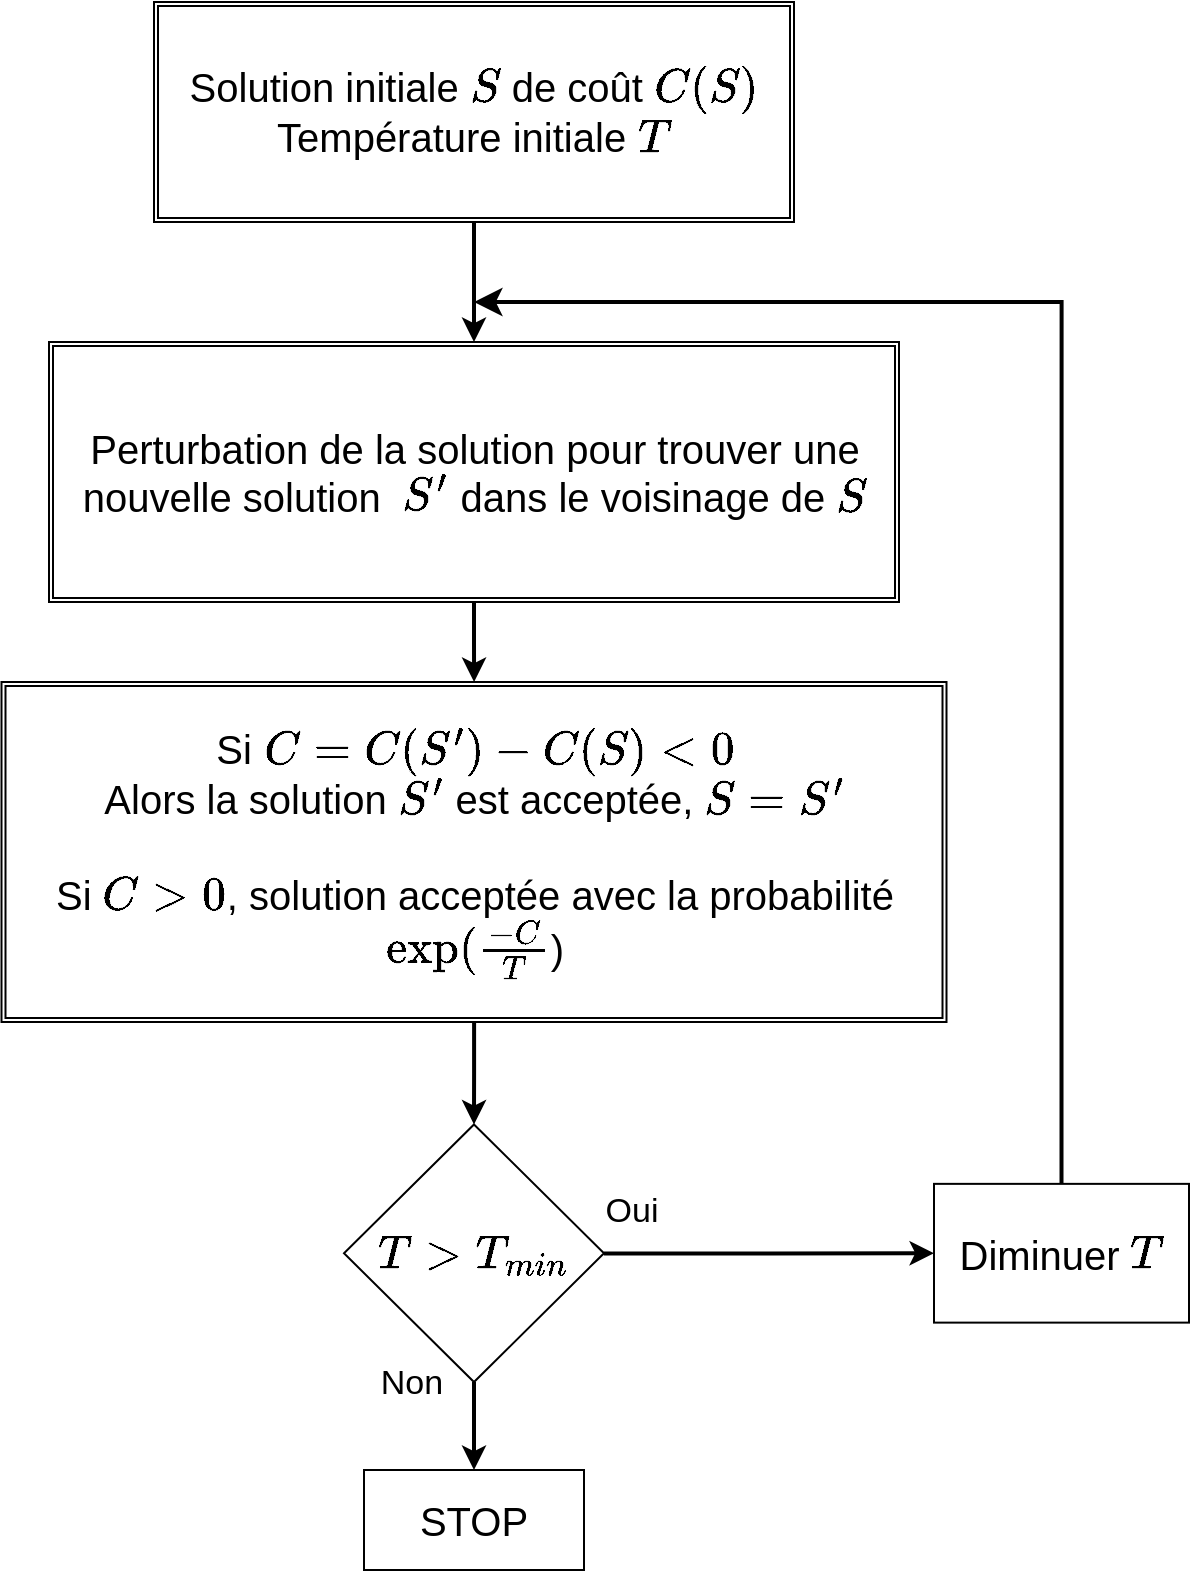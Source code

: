 <mxfile version="23.1.1" type="device">
  <diagram name="Page-1" id="Kgsb3ZlwibSx5bl5WLq5">
    <mxGraphModel dx="1500" dy="876" grid="1" gridSize="10" guides="1" tooltips="1" connect="1" arrows="1" fold="1" page="1" pageScale="1" pageWidth="827" pageHeight="1169" math="1" shadow="0">
      <root>
        <mxCell id="0" />
        <mxCell id="1" parent="0" />
        <mxCell id="sdI-7a46IitbAM1OTfmX-14" value="" style="edgeStyle=orthogonalEdgeStyle;rounded=0;orthogonalLoop=1;jettySize=auto;html=1;strokeWidth=2;" edge="1" parent="1" source="sdI-7a46IitbAM1OTfmX-5" target="sdI-7a46IitbAM1OTfmX-13">
          <mxGeometry relative="1" as="geometry" />
        </mxCell>
        <mxCell id="sdI-7a46IitbAM1OTfmX-5" value="&lt;font style=&quot;font-size: 20px;&quot;&gt;Solution initiale \(S\) de coût \(C(S)\)&lt;br&gt;Température initiale \(T\)&lt;/font&gt;" style="shape=ext;double=1;rounded=0;whiteSpace=wrap;html=1;fillColor=none;" vertex="1" parent="1">
          <mxGeometry x="170" y="100" width="320" height="110" as="geometry" />
        </mxCell>
        <mxCell id="sdI-7a46IitbAM1OTfmX-16" value="" style="edgeStyle=orthogonalEdgeStyle;rounded=0;orthogonalLoop=1;jettySize=auto;html=1;strokeWidth=2;" edge="1" parent="1" source="sdI-7a46IitbAM1OTfmX-13" target="sdI-7a46IitbAM1OTfmX-15">
          <mxGeometry relative="1" as="geometry" />
        </mxCell>
        <mxCell id="sdI-7a46IitbAM1OTfmX-13" value="&lt;font style=&quot;font-size: 20px;&quot;&gt;Perturbation de la solution pour trouver une nouvelle solution&amp;nbsp; \(S&#39;\) dans le voisinage de \(S\)&lt;/font&gt;" style="shape=ext;double=1;rounded=0;whiteSpace=wrap;html=1;fillColor=none;" vertex="1" parent="1">
          <mxGeometry x="117.5" y="270" width="425" height="130" as="geometry" />
        </mxCell>
        <mxCell id="sdI-7a46IitbAM1OTfmX-21" value="" style="edgeStyle=orthogonalEdgeStyle;rounded=0;orthogonalLoop=1;jettySize=auto;html=1;strokeWidth=2;" edge="1" parent="1" source="sdI-7a46IitbAM1OTfmX-15" target="sdI-7a46IitbAM1OTfmX-20">
          <mxGeometry relative="1" as="geometry" />
        </mxCell>
        <mxCell id="sdI-7a46IitbAM1OTfmX-15" value="&lt;font style=&quot;font-size: 20px;&quot;&gt;Si \(C = C(S&#39;) - C(S) &amp;lt; 0\)&lt;br&gt;Alors la solution \(S&#39;\) est acceptée, \(S = S&#39;\)&lt;br&gt;&lt;br&gt;Si \(C &amp;gt; 0\), solution acceptée avec la probabilité \(\exp(\frac{-C}{T}\))&lt;/font&gt;" style="shape=ext;double=1;rounded=0;whiteSpace=wrap;html=1;fillColor=none;" vertex="1" parent="1">
          <mxGeometry x="93.75" y="440" width="472.5" height="170" as="geometry" />
        </mxCell>
        <mxCell id="sdI-7a46IitbAM1OTfmX-25" value="" style="edgeStyle=orthogonalEdgeStyle;rounded=0;orthogonalLoop=1;jettySize=auto;html=1;strokeWidth=2;" edge="1" parent="1" source="sdI-7a46IitbAM1OTfmX-20" target="sdI-7a46IitbAM1OTfmX-24">
          <mxGeometry relative="1" as="geometry" />
        </mxCell>
        <mxCell id="sdI-7a46IitbAM1OTfmX-30" value="" style="edgeStyle=orthogonalEdgeStyle;rounded=0;orthogonalLoop=1;jettySize=auto;html=1;strokeWidth=2;" edge="1" parent="1" source="sdI-7a46IitbAM1OTfmX-20" target="sdI-7a46IitbAM1OTfmX-29">
          <mxGeometry relative="1" as="geometry" />
        </mxCell>
        <mxCell id="sdI-7a46IitbAM1OTfmX-20" value="&lt;font style=&quot;font-size: 20px;&quot;&gt;\(T &amp;gt; T_{min}\)&lt;/font&gt;" style="rhombus;whiteSpace=wrap;html=1;rounded=0;fillColor=none;" vertex="1" parent="1">
          <mxGeometry x="265" y="661.25" width="130" height="128.75" as="geometry" />
        </mxCell>
        <mxCell id="sdI-7a46IitbAM1OTfmX-24" value="&lt;font style=&quot;font-size: 20px;&quot;&gt;STOP&lt;/font&gt;" style="whiteSpace=wrap;html=1;rounded=0;fillColor=none;" vertex="1" parent="1">
          <mxGeometry x="275" y="834" width="110" height="50" as="geometry" />
        </mxCell>
        <mxCell id="sdI-7a46IitbAM1OTfmX-29" value="&lt;font style=&quot;font-size: 20px;&quot;&gt;Diminuer \(T\)&lt;/font&gt;" style="whiteSpace=wrap;html=1;rounded=0;fillColor=none;" vertex="1" parent="1">
          <mxGeometry x="560" y="690.93" width="127.5" height="69.38" as="geometry" />
        </mxCell>
        <mxCell id="sdI-7a46IitbAM1OTfmX-35" value="" style="edgeStyle=segmentEdgeStyle;endArrow=classic;html=1;curved=0;rounded=0;endSize=8;startSize=8;exitX=0.5;exitY=0;exitDx=0;exitDy=0;strokeWidth=2;" edge="1" parent="1" source="sdI-7a46IitbAM1OTfmX-29">
          <mxGeometry width="50" height="50" relative="1" as="geometry">
            <mxPoint x="585" y="658.75" as="sourcePoint" />
            <mxPoint x="330" y="250" as="targetPoint" />
            <Array as="points">
              <mxPoint x="575" y="250" />
              <mxPoint x="330" y="250" />
            </Array>
          </mxGeometry>
        </mxCell>
        <mxCell id="sdI-7a46IitbAM1OTfmX-37" value="&lt;font style=&quot;font-size: 17px;&quot;&gt;Oui&lt;/font&gt;" style="text;html=1;strokeColor=none;fillColor=none;align=center;verticalAlign=middle;whiteSpace=wrap;rounded=0;" vertex="1" parent="1">
          <mxGeometry x="379" y="690" width="60" height="30" as="geometry" />
        </mxCell>
        <mxCell id="sdI-7a46IitbAM1OTfmX-38" value="&lt;font style=&quot;font-size: 17px;&quot;&gt;Non&lt;/font&gt;" style="text;html=1;strokeColor=none;fillColor=none;align=center;verticalAlign=middle;whiteSpace=wrap;rounded=0;" vertex="1" parent="1">
          <mxGeometry x="269" y="776" width="60" height="30" as="geometry" />
        </mxCell>
      </root>
    </mxGraphModel>
  </diagram>
</mxfile>
